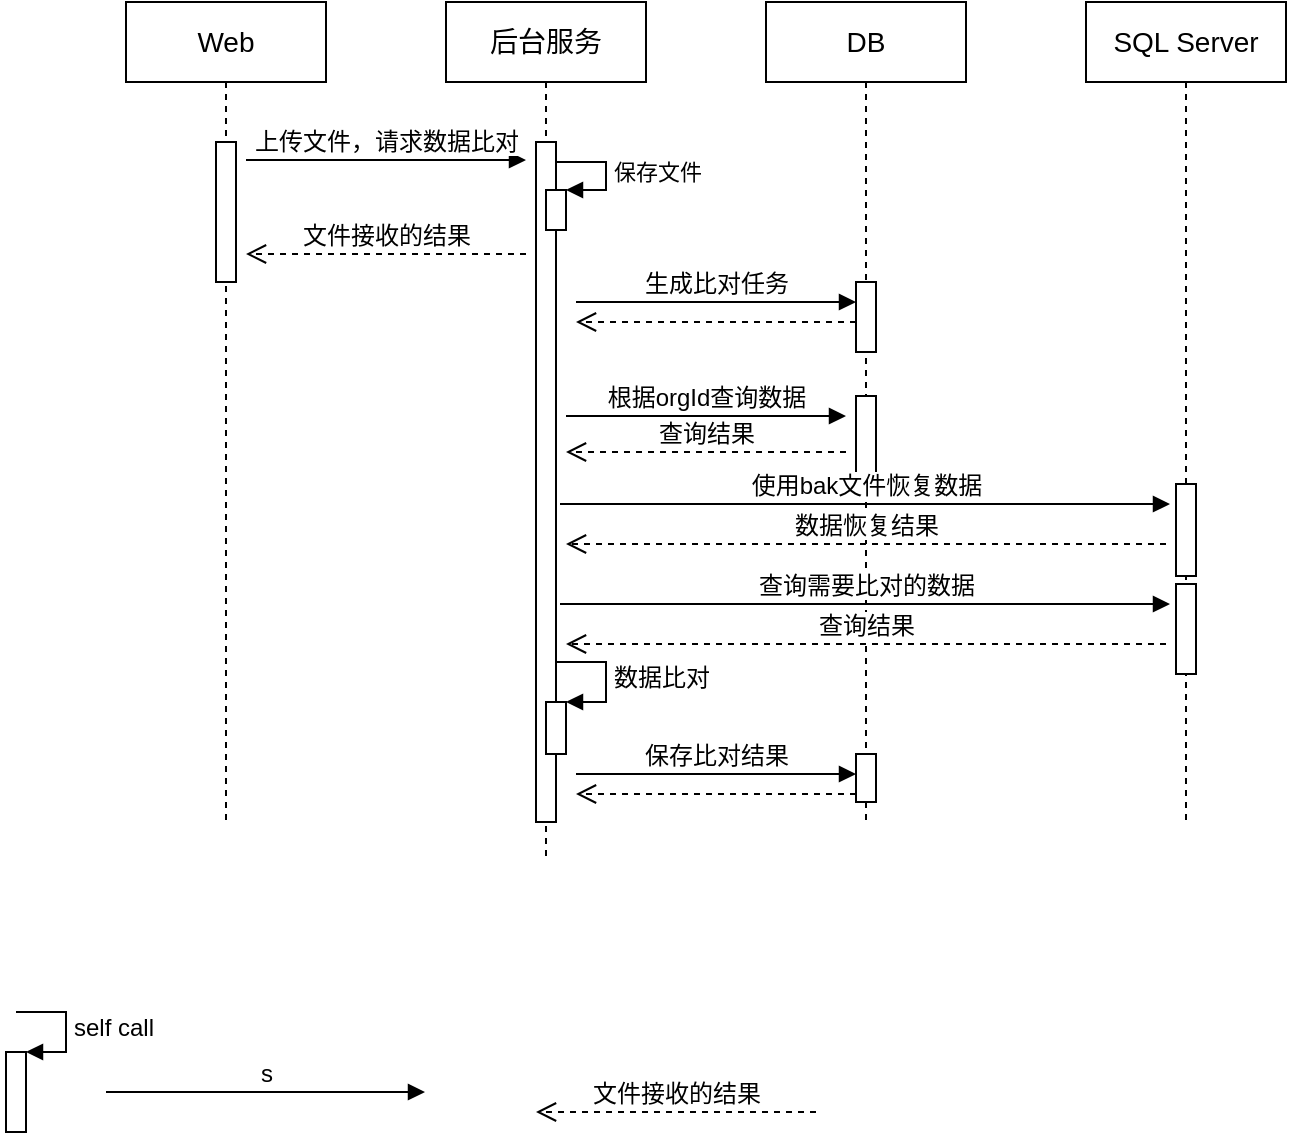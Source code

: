 <mxfile version="12.9.5" type="github" pages="2">
  <diagram id="X-R3iJYTTaz-wiHU9ndh" name="[sequence]bak-compare">
    <mxGraphModel dx="1035" dy="545" grid="0" gridSize="10" guides="0" tooltips="1" connect="1" arrows="1" fold="1" page="1" pageScale="1" pageWidth="827" pageHeight="1169" math="0" shadow="0">
      <root>
        <mxCell id="0" />
        <mxCell id="1" parent="0" />
        <mxCell id="8ziXm97vREXkAXsJvEZM-1" value="&lt;font style=&quot;font-size: 14px&quot;&gt;Web&lt;/font&gt;" style="shape=umlLifeline;perimeter=lifelinePerimeter;whiteSpace=wrap;html=1;container=1;collapsible=0;recursiveResize=0;outlineConnect=0;" vertex="1" parent="1">
          <mxGeometry x="80" y="80" width="100" height="410" as="geometry" />
        </mxCell>
        <mxCell id="8ziXm97vREXkAXsJvEZM-7" value="" style="html=1;points=[];perimeter=orthogonalPerimeter;" vertex="1" parent="8ziXm97vREXkAXsJvEZM-1">
          <mxGeometry x="45" y="70" width="10" height="70" as="geometry" />
        </mxCell>
        <mxCell id="8ziXm97vREXkAXsJvEZM-2" value="&lt;span style=&quot;font-size: 14px&quot;&gt;后台服务&lt;/span&gt;" style="shape=umlLifeline;perimeter=lifelinePerimeter;whiteSpace=wrap;html=1;container=1;collapsible=0;recursiveResize=0;outlineConnect=0;" vertex="1" parent="1">
          <mxGeometry x="240" y="80" width="100" height="430" as="geometry" />
        </mxCell>
        <mxCell id="8ziXm97vREXkAXsJvEZM-3" value="&lt;span style=&quot;font-size: 14px&quot;&gt;DB&lt;/span&gt;" style="shape=umlLifeline;perimeter=lifelinePerimeter;whiteSpace=wrap;html=1;container=1;collapsible=0;recursiveResize=0;outlineConnect=0;" vertex="1" parent="1">
          <mxGeometry x="400" y="80" width="100" height="410" as="geometry" />
        </mxCell>
        <mxCell id="8ziXm97vREXkAXsJvEZM-20" value="" style="html=1;points=[];perimeter=orthogonalPerimeter;" vertex="1" parent="8ziXm97vREXkAXsJvEZM-3">
          <mxGeometry x="45" y="197" width="10" height="41" as="geometry" />
        </mxCell>
        <mxCell id="8ziXm97vREXkAXsJvEZM-4" value="&lt;span style=&quot;font-size: 14px&quot;&gt;SQL Server&lt;/span&gt;" style="shape=umlLifeline;perimeter=lifelinePerimeter;whiteSpace=wrap;html=1;container=1;collapsible=0;recursiveResize=0;outlineConnect=0;" vertex="1" parent="1">
          <mxGeometry x="560" y="80" width="100" height="410" as="geometry" />
        </mxCell>
        <mxCell id="8ziXm97vREXkAXsJvEZM-24" value="" style="html=1;points=[];perimeter=orthogonalPerimeter;" vertex="1" parent="8ziXm97vREXkAXsJvEZM-4">
          <mxGeometry x="45" y="241" width="10" height="46" as="geometry" />
        </mxCell>
        <mxCell id="8ziXm97vREXkAXsJvEZM-5" value="&lt;font style=&quot;font-size: 12px&quot;&gt;上传文件，请求数据比对&lt;/font&gt;" style="html=1;verticalAlign=bottom;endArrow=block;" edge="1" parent="1">
          <mxGeometry width="80" relative="1" as="geometry">
            <mxPoint x="140" y="159" as="sourcePoint" />
            <mxPoint x="280" y="159" as="targetPoint" />
          </mxGeometry>
        </mxCell>
        <mxCell id="8ziXm97vREXkAXsJvEZM-6" value="&lt;font style=&quot;font-size: 12px&quot;&gt;s&lt;/font&gt;" style="html=1;verticalAlign=bottom;endArrow=block;" edge="1" parent="1">
          <mxGeometry width="80" relative="1" as="geometry">
            <mxPoint x="70" y="625" as="sourcePoint" />
            <mxPoint x="229.5" y="625" as="targetPoint" />
          </mxGeometry>
        </mxCell>
        <mxCell id="8ziXm97vREXkAXsJvEZM-8" value="" style="html=1;points=[];perimeter=orthogonalPerimeter;comic=0;" vertex="1" parent="1">
          <mxGeometry x="285" y="150" width="10" height="340" as="geometry" />
        </mxCell>
        <mxCell id="8ziXm97vREXkAXsJvEZM-11" value="" style="html=1;points=[];perimeter=orthogonalPerimeter;fontSize=12;" vertex="1" parent="1">
          <mxGeometry x="20" y="605" width="10" height="40" as="geometry" />
        </mxCell>
        <mxCell id="8ziXm97vREXkAXsJvEZM-12" value="self call" style="edgeStyle=orthogonalEdgeStyle;html=1;align=left;spacingLeft=2;endArrow=block;rounded=0;entryX=1;entryY=0;fontSize=12;" edge="1" target="8ziXm97vREXkAXsJvEZM-11" parent="1">
          <mxGeometry relative="1" as="geometry">
            <mxPoint x="25" y="585" as="sourcePoint" />
            <Array as="points">
              <mxPoint x="50" y="585" />
            </Array>
          </mxGeometry>
        </mxCell>
        <mxCell id="8ziXm97vREXkAXsJvEZM-16" value="保存文件" style="edgeStyle=orthogonalEdgeStyle;html=1;align=left;spacingLeft=2;endArrow=block;rounded=0;entryX=1;entryY=0;" edge="1" parent="1" target="8ziXm97vREXkAXsJvEZM-15">
          <mxGeometry relative="1" as="geometry">
            <mxPoint x="295" y="160" as="sourcePoint" />
            <Array as="points">
              <mxPoint x="320" y="160" />
            </Array>
          </mxGeometry>
        </mxCell>
        <mxCell id="8ziXm97vREXkAXsJvEZM-18" value="文件接收的结果" style="html=1;verticalAlign=bottom;endArrow=open;dashed=1;endSize=8;fontSize=12;" edge="1" parent="1">
          <mxGeometry relative="1" as="geometry">
            <mxPoint x="280" y="206" as="sourcePoint" />
            <mxPoint x="140" y="206" as="targetPoint" />
          </mxGeometry>
        </mxCell>
        <mxCell id="8ziXm97vREXkAXsJvEZM-15" value="" style="html=1;points=[];perimeter=orthogonalPerimeter;" vertex="1" parent="1">
          <mxGeometry x="290" y="174" width="10" height="20" as="geometry" />
        </mxCell>
        <mxCell id="8ziXm97vREXkAXsJvEZM-19" value="&lt;font style=&quot;font-size: 12px&quot;&gt;根据orgId查询数据&lt;/font&gt;" style="html=1;verticalAlign=bottom;endArrow=block;" edge="1" parent="1">
          <mxGeometry width="80" relative="1" as="geometry">
            <mxPoint x="300" y="287" as="sourcePoint" />
            <mxPoint x="440" y="287" as="targetPoint" />
          </mxGeometry>
        </mxCell>
        <mxCell id="8ziXm97vREXkAXsJvEZM-22" value="查询结果" style="html=1;verticalAlign=bottom;endArrow=open;dashed=1;endSize=8;fontSize=12;" edge="1" parent="1">
          <mxGeometry relative="1" as="geometry">
            <mxPoint x="440" y="305" as="sourcePoint" />
            <mxPoint x="300" y="305" as="targetPoint" />
          </mxGeometry>
        </mxCell>
        <mxCell id="8ziXm97vREXkAXsJvEZM-23" value="文件接收的结果" style="html=1;verticalAlign=bottom;endArrow=open;dashed=1;endSize=8;fontSize=12;" edge="1" parent="1">
          <mxGeometry relative="1" as="geometry">
            <mxPoint x="425" y="635" as="sourcePoint" />
            <mxPoint x="285" y="635" as="targetPoint" />
          </mxGeometry>
        </mxCell>
        <mxCell id="8ziXm97vREXkAXsJvEZM-25" value="&lt;span style=&quot;font-size: 12px&quot;&gt;使用bak文件恢复数据&lt;/span&gt;" style="html=1;verticalAlign=bottom;endArrow=block;" edge="1" parent="1">
          <mxGeometry width="80" relative="1" as="geometry">
            <mxPoint x="297" y="331" as="sourcePoint" />
            <mxPoint x="602" y="331" as="targetPoint" />
          </mxGeometry>
        </mxCell>
        <mxCell id="8ziXm97vREXkAXsJvEZM-26" value="数据恢复结果" style="html=1;verticalAlign=bottom;endArrow=open;dashed=1;endSize=8;fontSize=12;" edge="1" parent="1">
          <mxGeometry relative="1" as="geometry">
            <mxPoint x="600" y="351" as="sourcePoint" />
            <mxPoint x="300" y="351" as="targetPoint" />
          </mxGeometry>
        </mxCell>
        <mxCell id="8ziXm97vREXkAXsJvEZM-29" value="&lt;span style=&quot;font-size: 12px&quot;&gt;生成比对任务&lt;/span&gt;" style="html=1;verticalAlign=bottom;endArrow=block;" edge="1" parent="1">
          <mxGeometry width="80" relative="1" as="geometry">
            <mxPoint x="305" y="230" as="sourcePoint" />
            <mxPoint x="445" y="230" as="targetPoint" />
          </mxGeometry>
        </mxCell>
        <mxCell id="8ziXm97vREXkAXsJvEZM-30" value="" style="html=1;points=[];perimeter=orthogonalPerimeter;" vertex="1" parent="1">
          <mxGeometry x="445" y="220" width="10" height="35" as="geometry" />
        </mxCell>
        <mxCell id="8ziXm97vREXkAXsJvEZM-31" value="" style="html=1;verticalAlign=bottom;endArrow=open;dashed=1;endSize=8;fontSize=12;" edge="1" parent="1">
          <mxGeometry relative="1" as="geometry">
            <mxPoint x="445" y="240" as="sourcePoint" />
            <mxPoint x="305" y="240" as="targetPoint" />
          </mxGeometry>
        </mxCell>
        <mxCell id="8ziXm97vREXkAXsJvEZM-35" value="" style="html=1;points=[];perimeter=orthogonalPerimeter;" vertex="1" parent="1">
          <mxGeometry x="605" y="371" width="10" height="45" as="geometry" />
        </mxCell>
        <mxCell id="8ziXm97vREXkAXsJvEZM-36" value="&lt;span style=&quot;font-size: 12px&quot;&gt;查询需要比对的数据&lt;/span&gt;" style="html=1;verticalAlign=bottom;endArrow=block;" edge="1" parent="1">
          <mxGeometry width="80" relative="1" as="geometry">
            <mxPoint x="297" y="381" as="sourcePoint" />
            <mxPoint x="602" y="381" as="targetPoint" />
          </mxGeometry>
        </mxCell>
        <mxCell id="8ziXm97vREXkAXsJvEZM-37" value="查询结果" style="html=1;verticalAlign=bottom;endArrow=open;dashed=1;endSize=8;fontSize=12;" edge="1" parent="1">
          <mxGeometry relative="1" as="geometry">
            <mxPoint x="600" y="401" as="sourcePoint" />
            <mxPoint x="300" y="401" as="targetPoint" />
          </mxGeometry>
        </mxCell>
        <mxCell id="8ziXm97vREXkAXsJvEZM-41" value="" style="html=1;points=[];perimeter=orthogonalPerimeter;fontSize=12;" vertex="1" parent="1">
          <mxGeometry x="290" y="430" width="10" height="26" as="geometry" />
        </mxCell>
        <mxCell id="8ziXm97vREXkAXsJvEZM-42" value="数据比对" style="edgeStyle=orthogonalEdgeStyle;html=1;align=left;spacingLeft=2;endArrow=block;rounded=0;entryX=1;entryY=0;fontSize=12;" edge="1" parent="1" target="8ziXm97vREXkAXsJvEZM-41">
          <mxGeometry relative="1" as="geometry">
            <mxPoint x="295" y="410" as="sourcePoint" />
            <Array as="points">
              <mxPoint x="320" y="410" />
            </Array>
          </mxGeometry>
        </mxCell>
        <mxCell id="8ziXm97vREXkAXsJvEZM-43" value="&lt;span style=&quot;font-size: 12px&quot;&gt;保存比对结果&lt;/span&gt;" style="html=1;verticalAlign=bottom;endArrow=block;" edge="1" parent="1">
          <mxGeometry width="80" relative="1" as="geometry">
            <mxPoint x="305" y="466" as="sourcePoint" />
            <mxPoint x="445" y="466" as="targetPoint" />
          </mxGeometry>
        </mxCell>
        <mxCell id="8ziXm97vREXkAXsJvEZM-44" value="" style="html=1;points=[];perimeter=orthogonalPerimeter;" vertex="1" parent="1">
          <mxGeometry x="445" y="456" width="10" height="24" as="geometry" />
        </mxCell>
        <mxCell id="8ziXm97vREXkAXsJvEZM-45" value="" style="html=1;verticalAlign=bottom;endArrow=open;dashed=1;endSize=8;fontSize=12;" edge="1" parent="1">
          <mxGeometry relative="1" as="geometry">
            <mxPoint x="445" y="476" as="sourcePoint" />
            <mxPoint x="305" y="476" as="targetPoint" />
          </mxGeometry>
        </mxCell>
      </root>
    </mxGraphModel>
  </diagram>
  <diagram id="0WQThzFH9a2g958-68cS" name="[sequence]incremental-sync">
    <mxGraphModel dx="1862" dy="594" grid="0" gridSize="10" guides="1" tooltips="1" connect="1" arrows="1" fold="1" page="1" pageScale="1" pageWidth="827" pageHeight="1169" math="0" shadow="0">
      <root>
        <mxCell id="wkNsccZf4YbxF7THjZwo-0" />
        <mxCell id="wkNsccZf4YbxF7THjZwo-1" parent="wkNsccZf4YbxF7THjZwo-0" />
        <mxCell id="O5SgpcUCZrQXStzF5iA--0" value="&lt;span style=&quot;font-size: 12px;&quot;&gt;采集器&lt;/span&gt;" style="shape=umlLifeline;perimeter=lifelinePerimeter;whiteSpace=wrap;html=1;container=1;collapsible=0;recursiveResize=0;outlineConnect=0;fontSize=12;" vertex="1" parent="wkNsccZf4YbxF7THjZwo-1">
          <mxGeometry x="80" y="80" width="100" height="410" as="geometry" />
        </mxCell>
        <mxCell id="Jq0dHwY_8H_qGf5YTCfy-1" value="" style="html=1;points=[];perimeter=orthogonalPerimeter;comic=0;fontSize=12;" vertex="1" parent="O5SgpcUCZrQXStzF5iA--0">
          <mxGeometry x="45" y="70" width="10" height="260" as="geometry" />
        </mxCell>
        <mxCell id="O5SgpcUCZrQXStzF5iA--2" value="&lt;span style=&quot;font-size: 12px;&quot;&gt;体检信息化&lt;br style=&quot;font-size: 12px;&quot;&gt;系统数据库&lt;/span&gt;" style="shape=umlLifeline;perimeter=lifelinePerimeter;whiteSpace=wrap;html=1;container=1;collapsible=0;recursiveResize=0;outlineConnect=0;fontSize=12;" vertex="1" parent="wkNsccZf4YbxF7THjZwo-1">
          <mxGeometry x="240" y="80" width="100" height="430" as="geometry" />
        </mxCell>
        <mxCell id="Jq0dHwY_8H_qGf5YTCfy-2" value="" style="html=1;points=[];perimeter=orthogonalPerimeter;comic=0;fontSize=12;" vertex="1" parent="O5SgpcUCZrQXStzF5iA--2">
          <mxGeometry x="45" y="82" width="10" height="38" as="geometry" />
        </mxCell>
        <mxCell id="O5SgpcUCZrQXStzF5iA--3" value="&lt;span style=&quot;font-size: 12px;&quot;&gt;CSS分析器&lt;/span&gt;" style="shape=umlLifeline;perimeter=lifelinePerimeter;whiteSpace=wrap;html=1;container=1;collapsible=0;recursiveResize=0;outlineConnect=0;fontSize=12;" vertex="1" parent="wkNsccZf4YbxF7THjZwo-1">
          <mxGeometry x="370" y="80" width="100" height="410" as="geometry" />
        </mxCell>
        <mxCell id="Jq0dHwY_8H_qGf5YTCfy-10" value="" style="html=1;points=[];perimeter=orthogonalPerimeter;comic=0;fontSize=12;" vertex="1" parent="O5SgpcUCZrQXStzF5iA--3">
          <mxGeometry x="45" y="220" width="10" height="100" as="geometry" />
        </mxCell>
        <mxCell id="Jq0dHwY_8H_qGf5YTCfy-11" value="上传增量数据文件" style="html=1;verticalAlign=bottom;endArrow=block;fontSize=12;" edge="1" parent="O5SgpcUCZrQXStzF5iA--3">
          <mxGeometry width="80" relative="1" as="geometry">
            <mxPoint x="-229" y="229" as="sourcePoint" />
            <mxPoint x="45" y="229" as="targetPoint" />
          </mxGeometry>
        </mxCell>
        <mxCell id="O5SgpcUCZrQXStzF5iA--5" value="FDFS" style="shape=umlLifeline;perimeter=lifelinePerimeter;whiteSpace=wrap;html=1;container=1;collapsible=0;recursiveResize=0;outlineConnect=0;fontSize=12;" vertex="1" parent="wkNsccZf4YbxF7THjZwo-1">
          <mxGeometry x="530" y="80" width="100" height="410" as="geometry" />
        </mxCell>
        <mxCell id="O5SgpcUCZrQXStzF5iA--8" value="&lt;font style=&quot;font-size: 12px&quot;&gt;s&lt;/font&gt;" style="html=1;verticalAlign=bottom;endArrow=block;fontSize=12;" edge="1" parent="wkNsccZf4YbxF7THjZwo-1">
          <mxGeometry width="80" relative="1" as="geometry">
            <mxPoint x="70" y="625" as="sourcePoint" />
            <mxPoint x="229.5" y="625" as="targetPoint" />
          </mxGeometry>
        </mxCell>
        <mxCell id="O5SgpcUCZrQXStzF5iA--10" value="" style="html=1;points=[];perimeter=orthogonalPerimeter;fontSize=12;" vertex="1" parent="wkNsccZf4YbxF7THjZwo-1">
          <mxGeometry y="625" width="10" height="40" as="geometry" />
        </mxCell>
        <mxCell id="O5SgpcUCZrQXStzF5iA--11" value="self call" style="edgeStyle=orthogonalEdgeStyle;html=1;align=left;spacingLeft=2;endArrow=block;rounded=0;entryX=1;entryY=0;fontSize=12;" edge="1" parent="wkNsccZf4YbxF7THjZwo-1" target="O5SgpcUCZrQXStzF5iA--10">
          <mxGeometry relative="1" as="geometry">
            <mxPoint x="5" y="605" as="sourcePoint" />
            <Array as="points">
              <mxPoint x="30" y="605" />
            </Array>
          </mxGeometry>
        </mxCell>
        <mxCell id="O5SgpcUCZrQXStzF5iA--17" value="文件接收的结果" style="html=1;verticalAlign=bottom;endArrow=open;dashed=1;endSize=8;fontSize=12;" edge="1" parent="wkNsccZf4YbxF7THjZwo-1">
          <mxGeometry relative="1" as="geometry">
            <mxPoint x="425" y="635" as="sourcePoint" />
            <mxPoint x="285" y="635" as="targetPoint" />
          </mxGeometry>
        </mxCell>
        <mxCell id="Jq0dHwY_8H_qGf5YTCfy-0" value="" style="html=1;points=[];perimeter=orthogonalPerimeter;comic=0;fontSize=12;" vertex="1" parent="wkNsccZf4YbxF7THjZwo-1">
          <mxGeometry x="550" y="585" width="10" height="80" as="geometry" />
        </mxCell>
        <mxCell id="Jq0dHwY_8H_qGf5YTCfy-3" value="&lt;font style=&quot;font-size: 12px&quot;&gt;查询所有数据&lt;/font&gt;" style="html=1;verticalAlign=bottom;endArrow=block;fontSize=12;" edge="1" parent="wkNsccZf4YbxF7THjZwo-1">
          <mxGeometry width="80" relative="1" as="geometry">
            <mxPoint x="135" y="171" as="sourcePoint" />
            <mxPoint x="285" y="171" as="targetPoint" />
          </mxGeometry>
        </mxCell>
        <mxCell id="Jq0dHwY_8H_qGf5YTCfy-4" value="" style="html=1;verticalAlign=bottom;endArrow=open;dashed=1;endSize=8;fontSize=12;" edge="1" parent="wkNsccZf4YbxF7THjZwo-1">
          <mxGeometry relative="1" as="geometry">
            <mxPoint x="280" y="186" as="sourcePoint" />
            <mxPoint x="140" y="186" as="targetPoint" />
          </mxGeometry>
        </mxCell>
        <mxCell id="Jq0dHwY_8H_qGf5YTCfy-5" value="" style="html=1;points=[];perimeter=orthogonalPerimeter;fontSize=12;" vertex="1" parent="wkNsccZf4YbxF7THjZwo-1">
          <mxGeometry x="130" y="220" width="10" height="20" as="geometry" />
        </mxCell>
        <mxCell id="Jq0dHwY_8H_qGf5YTCfy-6" value="从文件中读取旧版本的数据" style="edgeStyle=orthogonalEdgeStyle;html=1;align=left;spacingLeft=2;endArrow=block;rounded=0;entryX=1;entryY=0;fontSize=12;" edge="1" parent="wkNsccZf4YbxF7THjZwo-1" target="Jq0dHwY_8H_qGf5YTCfy-5">
          <mxGeometry relative="1" as="geometry">
            <mxPoint x="135" y="200" as="sourcePoint" />
            <Array as="points">
              <mxPoint x="160" y="200" />
            </Array>
          </mxGeometry>
        </mxCell>
        <mxCell id="Jq0dHwY_8H_qGf5YTCfy-8" value="" style="html=1;points=[];perimeter=orthogonalPerimeter;fontSize=12;" vertex="1" parent="wkNsccZf4YbxF7THjZwo-1">
          <mxGeometry x="130" y="270" width="10" height="20" as="geometry" />
        </mxCell>
        <mxCell id="Jq0dHwY_8H_qGf5YTCfy-9" value="对新旧数据进行比对，&lt;br&gt;生成增量数据文件" style="edgeStyle=orthogonalEdgeStyle;html=1;align=left;spacingLeft=2;endArrow=block;rounded=0;entryX=1;entryY=0;fontSize=12;" edge="1" parent="wkNsccZf4YbxF7THjZwo-1" target="Jq0dHwY_8H_qGf5YTCfy-8">
          <mxGeometry relative="1" as="geometry">
            <mxPoint x="135" y="250" as="sourcePoint" />
            <Array as="points">
              <mxPoint x="160" y="250" />
            </Array>
          </mxGeometry>
        </mxCell>
        <mxCell id="Jq0dHwY_8H_qGf5YTCfy-12" value="返回文件上传结果" style="html=1;verticalAlign=bottom;endArrow=open;dashed=1;endSize=8;fontSize=12;" edge="1" parent="wkNsccZf4YbxF7THjZwo-1">
          <mxGeometry relative="1" as="geometry">
            <mxPoint x="411" y="390" as="sourcePoint" />
            <mxPoint x="140" y="390" as="targetPoint" />
          </mxGeometry>
        </mxCell>
        <mxCell id="Jq0dHwY_8H_qGf5YTCfy-13" value="" style="html=1;points=[];perimeter=orthogonalPerimeter;comic=0;fontSize=12;" vertex="1" parent="wkNsccZf4YbxF7THjZwo-1">
          <mxGeometry x="576" y="321" width="10" height="20" as="geometry" />
        </mxCell>
        <mxCell id="Jq0dHwY_8H_qGf5YTCfy-14" value="&lt;font style=&quot;font-size: 12px&quot;&gt;将文件上传到文件服务器&lt;/font&gt;" style="html=1;verticalAlign=bottom;endArrow=block;fontSize=12;" edge="1" parent="wkNsccZf4YbxF7THjZwo-1">
          <mxGeometry width="80" relative="1" as="geometry">
            <mxPoint x="426" y="329" as="sourcePoint" />
            <mxPoint x="576" y="329" as="targetPoint" />
          </mxGeometry>
        </mxCell>
        <mxCell id="Jq0dHwY_8H_qGf5YTCfy-15" value="" style="html=1;verticalAlign=bottom;endArrow=open;dashed=1;endSize=8;fontSize=12;" edge="1" parent="wkNsccZf4YbxF7THjZwo-1">
          <mxGeometry relative="1" as="geometry">
            <mxPoint x="571" y="337" as="sourcePoint" />
            <mxPoint x="430" y="337" as="targetPoint" />
          </mxGeometry>
        </mxCell>
        <mxCell id="Jq0dHwY_8H_qGf5YTCfy-16" value="CSS-DB" style="shape=umlLifeline;perimeter=lifelinePerimeter;whiteSpace=wrap;html=1;container=1;collapsible=0;recursiveResize=0;outlineConnect=0;fontSize=12;" vertex="1" parent="wkNsccZf4YbxF7THjZwo-1">
          <mxGeometry x="650" y="80" width="100" height="410" as="geometry" />
        </mxCell>
        <mxCell id="Jq0dHwY_8H_qGf5YTCfy-17" value="" style="html=1;points=[];perimeter=orthogonalPerimeter;comic=0;fontSize=12;" vertex="1" parent="wkNsccZf4YbxF7THjZwo-1">
          <mxGeometry x="696" y="360" width="10" height="21" as="geometry" />
        </mxCell>
        <mxCell id="Jq0dHwY_8H_qGf5YTCfy-18" value="将文件记录写入数据库" style="html=1;verticalAlign=bottom;endArrow=block;fontSize=12;" edge="1" parent="wkNsccZf4YbxF7THjZwo-1">
          <mxGeometry width="80" relative="1" as="geometry">
            <mxPoint x="430" y="368" as="sourcePoint" />
            <mxPoint x="690" y="368" as="targetPoint" />
          </mxGeometry>
        </mxCell>
        <mxCell id="Jq0dHwY_8H_qGf5YTCfy-19" value="" style="html=1;verticalAlign=bottom;endArrow=open;dashed=1;endSize=8;fontSize=12;" edge="1" parent="wkNsccZf4YbxF7THjZwo-1">
          <mxGeometry relative="1" as="geometry">
            <mxPoint x="690" y="376" as="sourcePoint" />
            <mxPoint x="434" y="376" as="targetPoint" />
          </mxGeometry>
        </mxCell>
      </root>
    </mxGraphModel>
  </diagram>
</mxfile>
